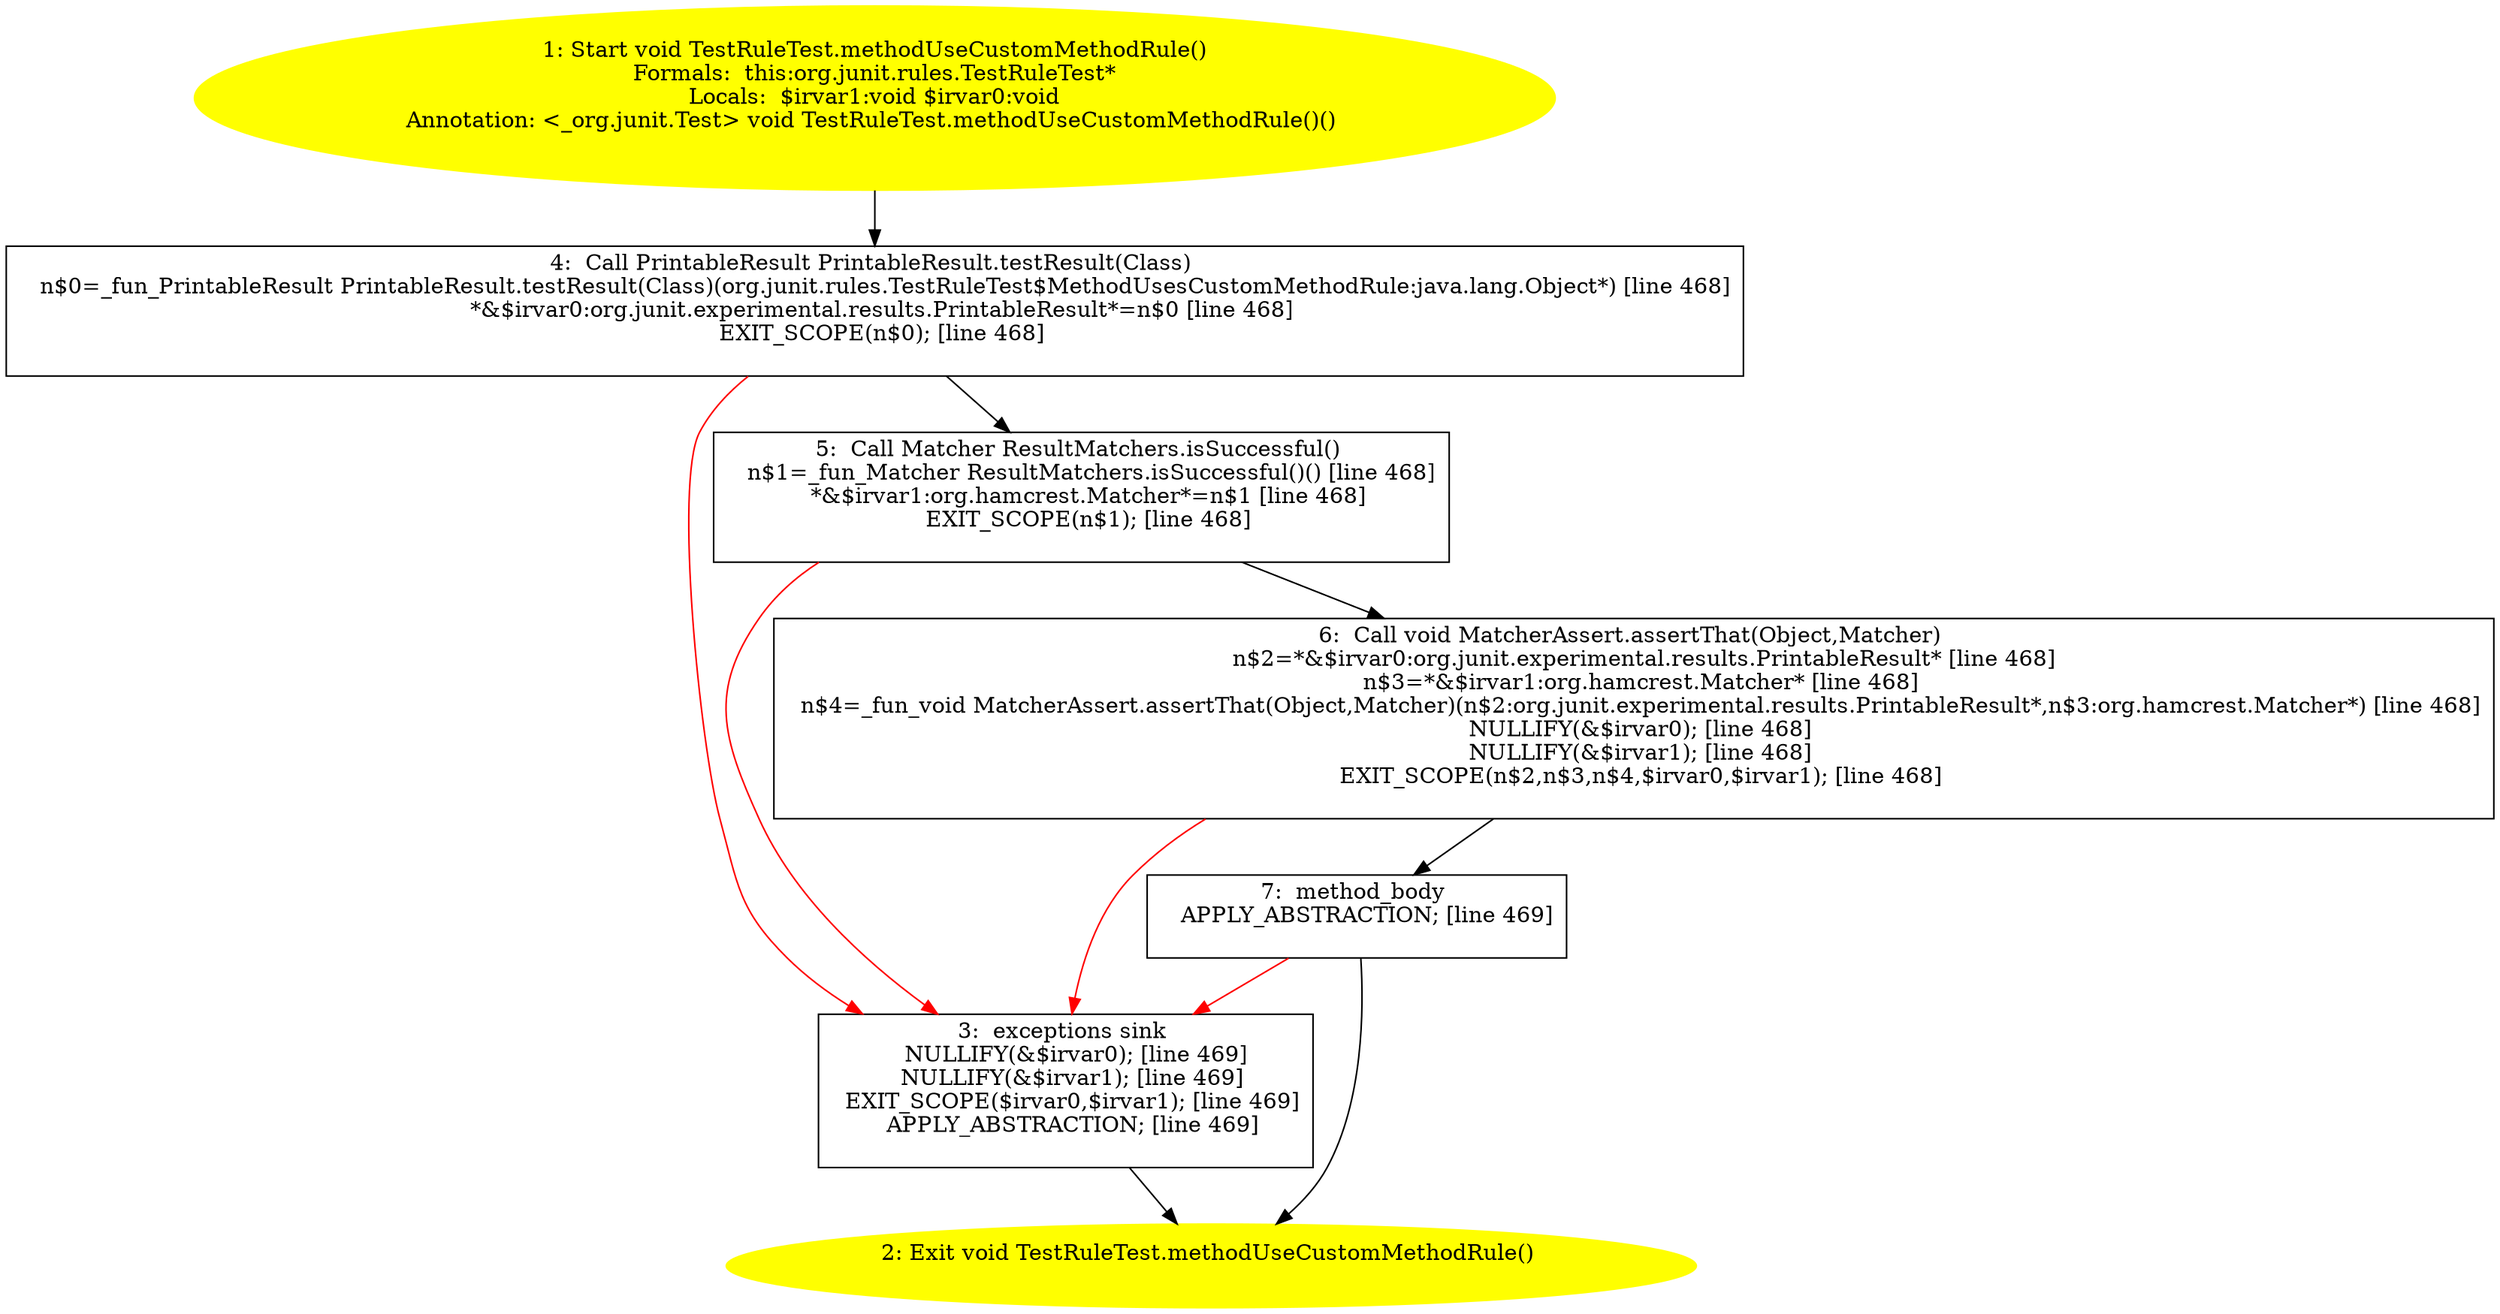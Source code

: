 /* @generated */
digraph cfg {
"org.junit.rules.TestRuleTest.methodUseCustomMethodRule():void.0bae2191ffd7ba2782440b8612e5957e_1" [label="1: Start void TestRuleTest.methodUseCustomMethodRule()\nFormals:  this:org.junit.rules.TestRuleTest*\nLocals:  $irvar1:void $irvar0:void\nAnnotation: <_org.junit.Test> void TestRuleTest.methodUseCustomMethodRule()() \n  " color=yellow style=filled]
	

	 "org.junit.rules.TestRuleTest.methodUseCustomMethodRule():void.0bae2191ffd7ba2782440b8612e5957e_1" -> "org.junit.rules.TestRuleTest.methodUseCustomMethodRule():void.0bae2191ffd7ba2782440b8612e5957e_4" ;
"org.junit.rules.TestRuleTest.methodUseCustomMethodRule():void.0bae2191ffd7ba2782440b8612e5957e_2" [label="2: Exit void TestRuleTest.methodUseCustomMethodRule() \n  " color=yellow style=filled]
	

"org.junit.rules.TestRuleTest.methodUseCustomMethodRule():void.0bae2191ffd7ba2782440b8612e5957e_3" [label="3:  exceptions sink \n   NULLIFY(&$irvar0); [line 469]\n  NULLIFY(&$irvar1); [line 469]\n  EXIT_SCOPE($irvar0,$irvar1); [line 469]\n  APPLY_ABSTRACTION; [line 469]\n " shape="box"]
	

	 "org.junit.rules.TestRuleTest.methodUseCustomMethodRule():void.0bae2191ffd7ba2782440b8612e5957e_3" -> "org.junit.rules.TestRuleTest.methodUseCustomMethodRule():void.0bae2191ffd7ba2782440b8612e5957e_2" ;
"org.junit.rules.TestRuleTest.methodUseCustomMethodRule():void.0bae2191ffd7ba2782440b8612e5957e_4" [label="4:  Call PrintableResult PrintableResult.testResult(Class) \n   n$0=_fun_PrintableResult PrintableResult.testResult(Class)(org.junit.rules.TestRuleTest$MethodUsesCustomMethodRule:java.lang.Object*) [line 468]\n  *&$irvar0:org.junit.experimental.results.PrintableResult*=n$0 [line 468]\n  EXIT_SCOPE(n$0); [line 468]\n " shape="box"]
	

	 "org.junit.rules.TestRuleTest.methodUseCustomMethodRule():void.0bae2191ffd7ba2782440b8612e5957e_4" -> "org.junit.rules.TestRuleTest.methodUseCustomMethodRule():void.0bae2191ffd7ba2782440b8612e5957e_5" ;
	 "org.junit.rules.TestRuleTest.methodUseCustomMethodRule():void.0bae2191ffd7ba2782440b8612e5957e_4" -> "org.junit.rules.TestRuleTest.methodUseCustomMethodRule():void.0bae2191ffd7ba2782440b8612e5957e_3" [color="red" ];
"org.junit.rules.TestRuleTest.methodUseCustomMethodRule():void.0bae2191ffd7ba2782440b8612e5957e_5" [label="5:  Call Matcher ResultMatchers.isSuccessful() \n   n$1=_fun_Matcher ResultMatchers.isSuccessful()() [line 468]\n  *&$irvar1:org.hamcrest.Matcher*=n$1 [line 468]\n  EXIT_SCOPE(n$1); [line 468]\n " shape="box"]
	

	 "org.junit.rules.TestRuleTest.methodUseCustomMethodRule():void.0bae2191ffd7ba2782440b8612e5957e_5" -> "org.junit.rules.TestRuleTest.methodUseCustomMethodRule():void.0bae2191ffd7ba2782440b8612e5957e_6" ;
	 "org.junit.rules.TestRuleTest.methodUseCustomMethodRule():void.0bae2191ffd7ba2782440b8612e5957e_5" -> "org.junit.rules.TestRuleTest.methodUseCustomMethodRule():void.0bae2191ffd7ba2782440b8612e5957e_3" [color="red" ];
"org.junit.rules.TestRuleTest.methodUseCustomMethodRule():void.0bae2191ffd7ba2782440b8612e5957e_6" [label="6:  Call void MatcherAssert.assertThat(Object,Matcher) \n   n$2=*&$irvar0:org.junit.experimental.results.PrintableResult* [line 468]\n  n$3=*&$irvar1:org.hamcrest.Matcher* [line 468]\n  n$4=_fun_void MatcherAssert.assertThat(Object,Matcher)(n$2:org.junit.experimental.results.PrintableResult*,n$3:org.hamcrest.Matcher*) [line 468]\n  NULLIFY(&$irvar0); [line 468]\n  NULLIFY(&$irvar1); [line 468]\n  EXIT_SCOPE(n$2,n$3,n$4,$irvar0,$irvar1); [line 468]\n " shape="box"]
	

	 "org.junit.rules.TestRuleTest.methodUseCustomMethodRule():void.0bae2191ffd7ba2782440b8612e5957e_6" -> "org.junit.rules.TestRuleTest.methodUseCustomMethodRule():void.0bae2191ffd7ba2782440b8612e5957e_7" ;
	 "org.junit.rules.TestRuleTest.methodUseCustomMethodRule():void.0bae2191ffd7ba2782440b8612e5957e_6" -> "org.junit.rules.TestRuleTest.methodUseCustomMethodRule():void.0bae2191ffd7ba2782440b8612e5957e_3" [color="red" ];
"org.junit.rules.TestRuleTest.methodUseCustomMethodRule():void.0bae2191ffd7ba2782440b8612e5957e_7" [label="7:  method_body \n   APPLY_ABSTRACTION; [line 469]\n " shape="box"]
	

	 "org.junit.rules.TestRuleTest.methodUseCustomMethodRule():void.0bae2191ffd7ba2782440b8612e5957e_7" -> "org.junit.rules.TestRuleTest.methodUseCustomMethodRule():void.0bae2191ffd7ba2782440b8612e5957e_2" ;
	 "org.junit.rules.TestRuleTest.methodUseCustomMethodRule():void.0bae2191ffd7ba2782440b8612e5957e_7" -> "org.junit.rules.TestRuleTest.methodUseCustomMethodRule():void.0bae2191ffd7ba2782440b8612e5957e_3" [color="red" ];
}
